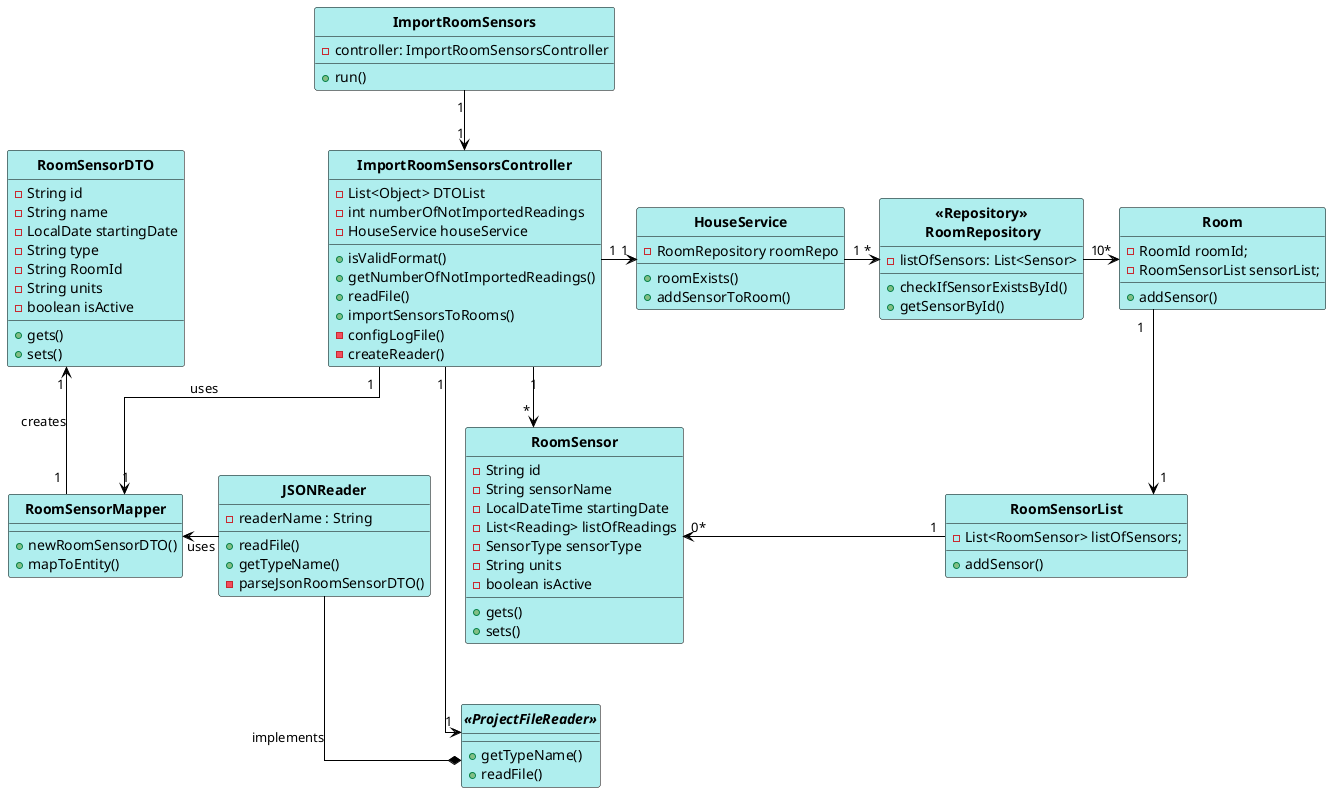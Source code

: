 @startuml
skinparam linetype ortho

skinparam class {
	BackgroundColor PaleTurquoise
	ArrowColor Black
	BorderColor Black
	FontStyle Bold
}

hide circle

ImportRoomSensors "1" --> "1" ImportRoomSensorsController
ImportRoomSensorsController "1" -right-> "1" HouseService
ImportRoomSensorsController "1" --> "1" RoomSensorMapper :uses
"<<Repository>>\n RoomRepository" "1"-> "0*" Room
Room "1" -down-> "1"  RoomSensorList
RoomSensorList "1" -left-> "0*" RoomSensor
ImportRoomSensorsController "1" -> "*" RoomSensor
ImportRoomSensorsController "1" -down-> "1" "<<ProjectFileReader>>"
RoomSensorMapper "1" -up-> "1" RoomSensorDTO : creates
HouseService "1" -right-> "*" "<<Repository>>\n RoomRepository"
JSONReader -down-* "<<ProjectFileReader>>" : implements
JSONReader -left-> RoomSensorMapper : uses

Class ImportRoomSensors {
-controller: ImportRoomSensorsController
+run()
}

Class ImportRoomSensorsController {
-List<Object> DTOList
-int numberOfNotImportedReadings
-HouseService houseService

+isValidFormat()
+getNumberOfNotImportedReadings()
+readFile()
+importSensorsToRooms()
-configLogFile()
-createReader()
}


Class RoomSensorMapper {
+newRoomSensorDTO()
+mapToEntity()
}

Class JSONReader {
-readerName : String
+readFile()
+getTypeName()
-parseJsonRoomSensorDTO()
}

Class HouseService {
-RoomRepository roomRepo
+roomExists()
+addSensorToRoom()
}

Class "<<Repository>>\n RoomRepository" {
-listOfSensors: List<Sensor>
+checkIfSensorExistsById()
+getSensorById()
}

Class RoomSensor {
-String id
-String sensorName
-LocalDateTime startingDate
-List<Reading> listOfReadings
-SensorType sensorType
-String units
-boolean isActive
+gets()
+sets()
}

Class RoomSensorDTO {
-String id
-String name
-LocalDate startingDate
-String type
-String RoomId
-String units
-boolean isActive
+gets()
+sets()
}

Class Room {
-RoomId roomId;
-RoomSensorList sensorList;
+addSensor()
}

Class RoomSensorList {
-List<RoomSensor> listOfSensors;
+addSensor()
}

Interface "<<ProjectFileReader>>" {
+getTypeName()
+readFile()
}
@enduml